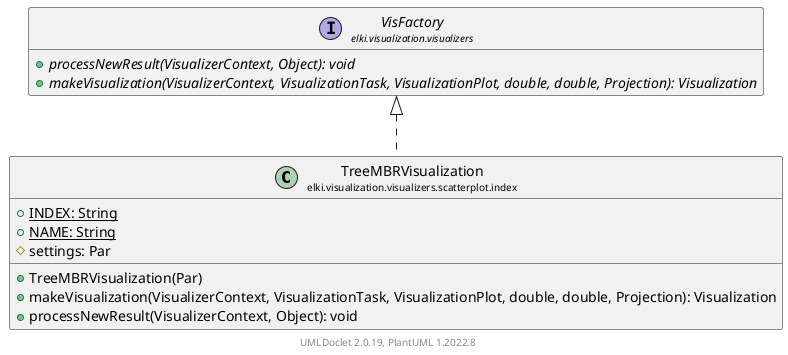 @startuml
    remove .*\.(Instance|Par|Parameterizer|Factory)$
    set namespaceSeparator none
    hide empty fields
    hide empty methods

    class "<size:14>TreeMBRVisualization\n<size:10>elki.visualization.visualizers.scatterplot.index" as elki.visualization.visualizers.scatterplot.index.TreeMBRVisualization [[TreeMBRVisualization.html]] {
        {static} +INDEX: String
        {static} +NAME: String
        #settings: Par
        +TreeMBRVisualization(Par)
        +makeVisualization(VisualizerContext, VisualizationTask, VisualizationPlot, double, double, Projection): Visualization
        +processNewResult(VisualizerContext, Object): void
    }

    interface "<size:14>VisFactory\n<size:10>elki.visualization.visualizers" as elki.visualization.visualizers.VisFactory [[../../VisFactory.html]] {
        {abstract} +processNewResult(VisualizerContext, Object): void
        {abstract} +makeVisualization(VisualizerContext, VisualizationTask, VisualizationPlot, double, double, Projection): Visualization
    }
    class "<size:14>TreeMBRVisualization.Instance\n<size:10>elki.visualization.visualizers.scatterplot.index" as elki.visualization.visualizers.scatterplot.index.TreeMBRVisualization.Instance<N extends AbstractRStarTreeNode<N, E extends SpatialEntry>, E extends SpatialEntry> [[TreeMBRVisualization.Instance.html]]
    class "<size:14>TreeMBRVisualization.Par\n<size:10>elki.visualization.visualizers.scatterplot.index" as elki.visualization.visualizers.scatterplot.index.TreeMBRVisualization.Par [[TreeMBRVisualization.Par.html]]

    elki.visualization.visualizers.VisFactory <|.. elki.visualization.visualizers.scatterplot.index.TreeMBRVisualization
    elki.visualization.visualizers.scatterplot.index.TreeMBRVisualization +-- elki.visualization.visualizers.scatterplot.index.TreeMBRVisualization.Instance
    elki.visualization.visualizers.scatterplot.index.TreeMBRVisualization +-- elki.visualization.visualizers.scatterplot.index.TreeMBRVisualization.Par

    center footer UMLDoclet 2.0.19, PlantUML 1.2022.8
@enduml
